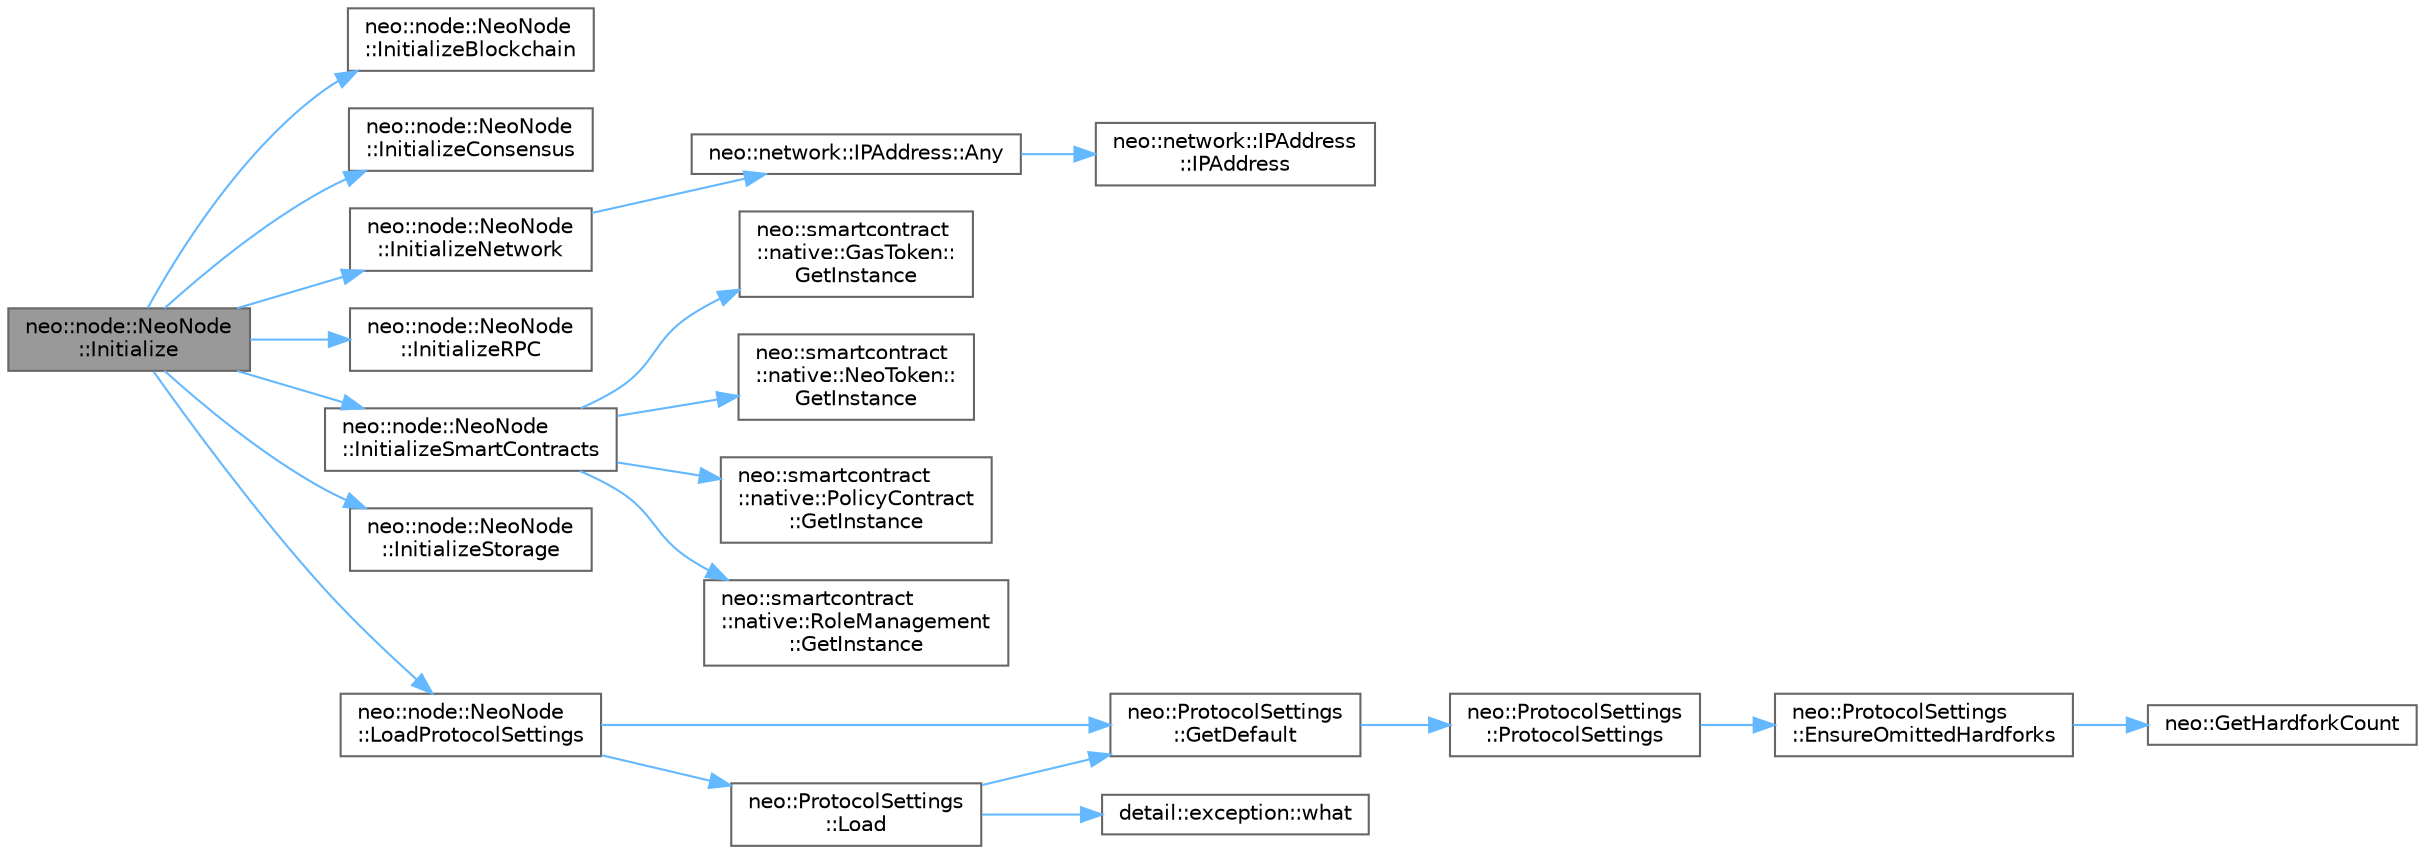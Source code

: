 digraph "neo::node::NeoNode::Initialize"
{
 // LATEX_PDF_SIZE
  bgcolor="transparent";
  edge [fontname=Helvetica,fontsize=10,labelfontname=Helvetica,labelfontsize=10];
  node [fontname=Helvetica,fontsize=10,shape=box,height=0.2,width=0.4];
  rankdir="LR";
  Node1 [id="Node000001",label="neo::node::NeoNode\l::Initialize",height=0.2,width=0.4,color="gray40", fillcolor="grey60", style="filled", fontcolor="black",tooltip="Initialize the Neo node."];
  Node1 -> Node2 [id="edge21_Node000001_Node000002",color="steelblue1",style="solid",tooltip=" "];
  Node2 [id="Node000002",label="neo::node::NeoNode\l::InitializeBlockchain",height=0.2,width=0.4,color="grey40", fillcolor="white", style="filled",URL="$classneo_1_1node_1_1_neo_node.html#ad5b866d97b6b8335afdc9a3fa0ea0a89",tooltip=" "];
  Node1 -> Node3 [id="edge22_Node000001_Node000003",color="steelblue1",style="solid",tooltip=" "];
  Node3 [id="Node000003",label="neo::node::NeoNode\l::InitializeConsensus",height=0.2,width=0.4,color="grey40", fillcolor="white", style="filled",URL="$classneo_1_1node_1_1_neo_node.html#ad7a32d630554c49b79e8027edc62ed7d",tooltip=" "];
  Node1 -> Node4 [id="edge23_Node000001_Node000004",color="steelblue1",style="solid",tooltip=" "];
  Node4 [id="Node000004",label="neo::node::NeoNode\l::InitializeNetwork",height=0.2,width=0.4,color="grey40", fillcolor="white", style="filled",URL="$classneo_1_1node_1_1_neo_node.html#a5be1217ffb5e8558f315baddc73e2984",tooltip=" "];
  Node4 -> Node5 [id="edge24_Node000004_Node000005",color="steelblue1",style="solid",tooltip=" "];
  Node5 [id="Node000005",label="neo::network::IPAddress::Any",height=0.2,width=0.4,color="grey40", fillcolor="white", style="filled",URL="$classneo_1_1network_1_1_i_p_address.html#a6c88f7623fed2b8f03de6955feecc47a",tooltip="Gets the any address (0.0.0.0)."];
  Node5 -> Node6 [id="edge25_Node000005_Node000006",color="steelblue1",style="solid",tooltip=" "];
  Node6 [id="Node000006",label="neo::network::IPAddress\l::IPAddress",height=0.2,width=0.4,color="grey40", fillcolor="white", style="filled",URL="$classneo_1_1network_1_1_i_p_address.html#af3841f07eb754ead04973a5b6bb9afba",tooltip="Constructs an empty IPAddress."];
  Node1 -> Node7 [id="edge26_Node000001_Node000007",color="steelblue1",style="solid",tooltip=" "];
  Node7 [id="Node000007",label="neo::node::NeoNode\l::InitializeRPC",height=0.2,width=0.4,color="grey40", fillcolor="white", style="filled",URL="$classneo_1_1node_1_1_neo_node.html#a684e3ba11206cc611d077450ccac4076",tooltip=" "];
  Node1 -> Node8 [id="edge27_Node000001_Node000008",color="steelblue1",style="solid",tooltip=" "];
  Node8 [id="Node000008",label="neo::node::NeoNode\l::InitializeSmartContracts",height=0.2,width=0.4,color="grey40", fillcolor="white", style="filled",URL="$classneo_1_1node_1_1_neo_node.html#a7e80ad63902f083de8651e0169dbf9c9",tooltip=" "];
  Node8 -> Node9 [id="edge28_Node000008_Node000009",color="steelblue1",style="solid",tooltip=" "];
  Node9 [id="Node000009",label="neo::smartcontract\l::native::GasToken::\lGetInstance",height=0.2,width=0.4,color="grey40", fillcolor="white", style="filled",URL="$classneo_1_1smartcontract_1_1native_1_1_gas_token.html#a0a5458f42995bd194a55d5f24d3a72a6",tooltip="Gets the instance."];
  Node8 -> Node10 [id="edge29_Node000008_Node000010",color="steelblue1",style="solid",tooltip=" "];
  Node10 [id="Node000010",label="neo::smartcontract\l::native::NeoToken::\lGetInstance",height=0.2,width=0.4,color="grey40", fillcolor="white", style="filled",URL="$classneo_1_1smartcontract_1_1native_1_1_neo_token.html#a90cb76fc97b70fbb68bd14545704e463",tooltip="Gets the instance."];
  Node8 -> Node11 [id="edge30_Node000008_Node000011",color="steelblue1",style="solid",tooltip=" "];
  Node11 [id="Node000011",label="neo::smartcontract\l::native::PolicyContract\l::GetInstance",height=0.2,width=0.4,color="grey40", fillcolor="white", style="filled",URL="$classneo_1_1smartcontract_1_1native_1_1_policy_contract.html#ae73620726c425e67f0ccb59806a8829e",tooltip="Gets the instance."];
  Node8 -> Node12 [id="edge31_Node000008_Node000012",color="steelblue1",style="solid",tooltip=" "];
  Node12 [id="Node000012",label="neo::smartcontract\l::native::RoleManagement\l::GetInstance",height=0.2,width=0.4,color="grey40", fillcolor="white", style="filled",URL="$classneo_1_1smartcontract_1_1native_1_1_role_management.html#aee152ede5f087bb9b7d7f95e660de811",tooltip="Gets the instance."];
  Node1 -> Node13 [id="edge32_Node000001_Node000013",color="steelblue1",style="solid",tooltip=" "];
  Node13 [id="Node000013",label="neo::node::NeoNode\l::InitializeStorage",height=0.2,width=0.4,color="grey40", fillcolor="white", style="filled",URL="$classneo_1_1node_1_1_neo_node.html#a9d155d87a7711d49e8e9834a586162ac",tooltip=" "];
  Node1 -> Node14 [id="edge33_Node000001_Node000014",color="steelblue1",style="solid",tooltip=" "];
  Node14 [id="Node000014",label="neo::node::NeoNode\l::LoadProtocolSettings",height=0.2,width=0.4,color="grey40", fillcolor="white", style="filled",URL="$classneo_1_1node_1_1_neo_node.html#a7d520d1217f14fda80dd7a6a82aabdc9",tooltip=" "];
  Node14 -> Node15 [id="edge34_Node000014_Node000015",color="steelblue1",style="solid",tooltip=" "];
  Node15 [id="Node000015",label="neo::ProtocolSettings\l::GetDefault",height=0.2,width=0.4,color="grey40", fillcolor="white", style="filled",URL="$classneo_1_1_protocol_settings.html#a52fdd62f15038469ca2a98e2b1fdfbab",tooltip="Gets the default protocol settings."];
  Node15 -> Node16 [id="edge35_Node000015_Node000016",color="steelblue1",style="solid",tooltip=" "];
  Node16 [id="Node000016",label="neo::ProtocolSettings\l::ProtocolSettings",height=0.2,width=0.4,color="grey40", fillcolor="white", style="filled",URL="$classneo_1_1_protocol_settings.html#af6990976fcd61b485128cafb66c30b46",tooltip="Constructs default ProtocolSettings."];
  Node16 -> Node17 [id="edge36_Node000016_Node000017",color="steelblue1",style="solid",tooltip=" "];
  Node17 [id="Node000017",label="neo::ProtocolSettings\l::EnsureOmittedHardforks",height=0.2,width=0.4,color="grey40", fillcolor="white", style="filled",URL="$classneo_1_1_protocol_settings.html#ab1b1c4b9072e2360b7030ad1ff5bf051",tooltip="Ensures all hardforks have entries in the configuration."];
  Node17 -> Node18 [id="edge37_Node000017_Node000018",color="steelblue1",style="solid",tooltip=" "];
  Node18 [id="Node000018",label="neo::GetHardforkCount",height=0.2,width=0.4,color="grey40", fillcolor="white", style="filled",URL="$namespaceneo.html#a23b135857938c767dcf148af86dae0e5",tooltip="Get the total number of defined hardforks."];
  Node14 -> Node19 [id="edge38_Node000014_Node000019",color="steelblue1",style="solid",tooltip=" "];
  Node19 [id="Node000019",label="neo::ProtocolSettings\l::Load",height=0.2,width=0.4,color="grey40", fillcolor="white", style="filled",URL="$classneo_1_1_protocol_settings.html#a0637900d0c018e00e02a0504e435862f",tooltip="Loads protocol settings from a JSON file."];
  Node19 -> Node15 [id="edge39_Node000019_Node000015",color="steelblue1",style="solid",tooltip=" "];
  Node19 -> Node20 [id="edge40_Node000019_Node000020",color="steelblue1",style="solid",tooltip=" "];
  Node20 [id="Node000020",label="detail::exception::what",height=0.2,width=0.4,color="grey40", fillcolor="white", style="filled",URL="$classdetail_1_1exception.html#ae75d7315f5f2d85958da6d961375caf0",tooltip="returns the explanatory string"];
}
